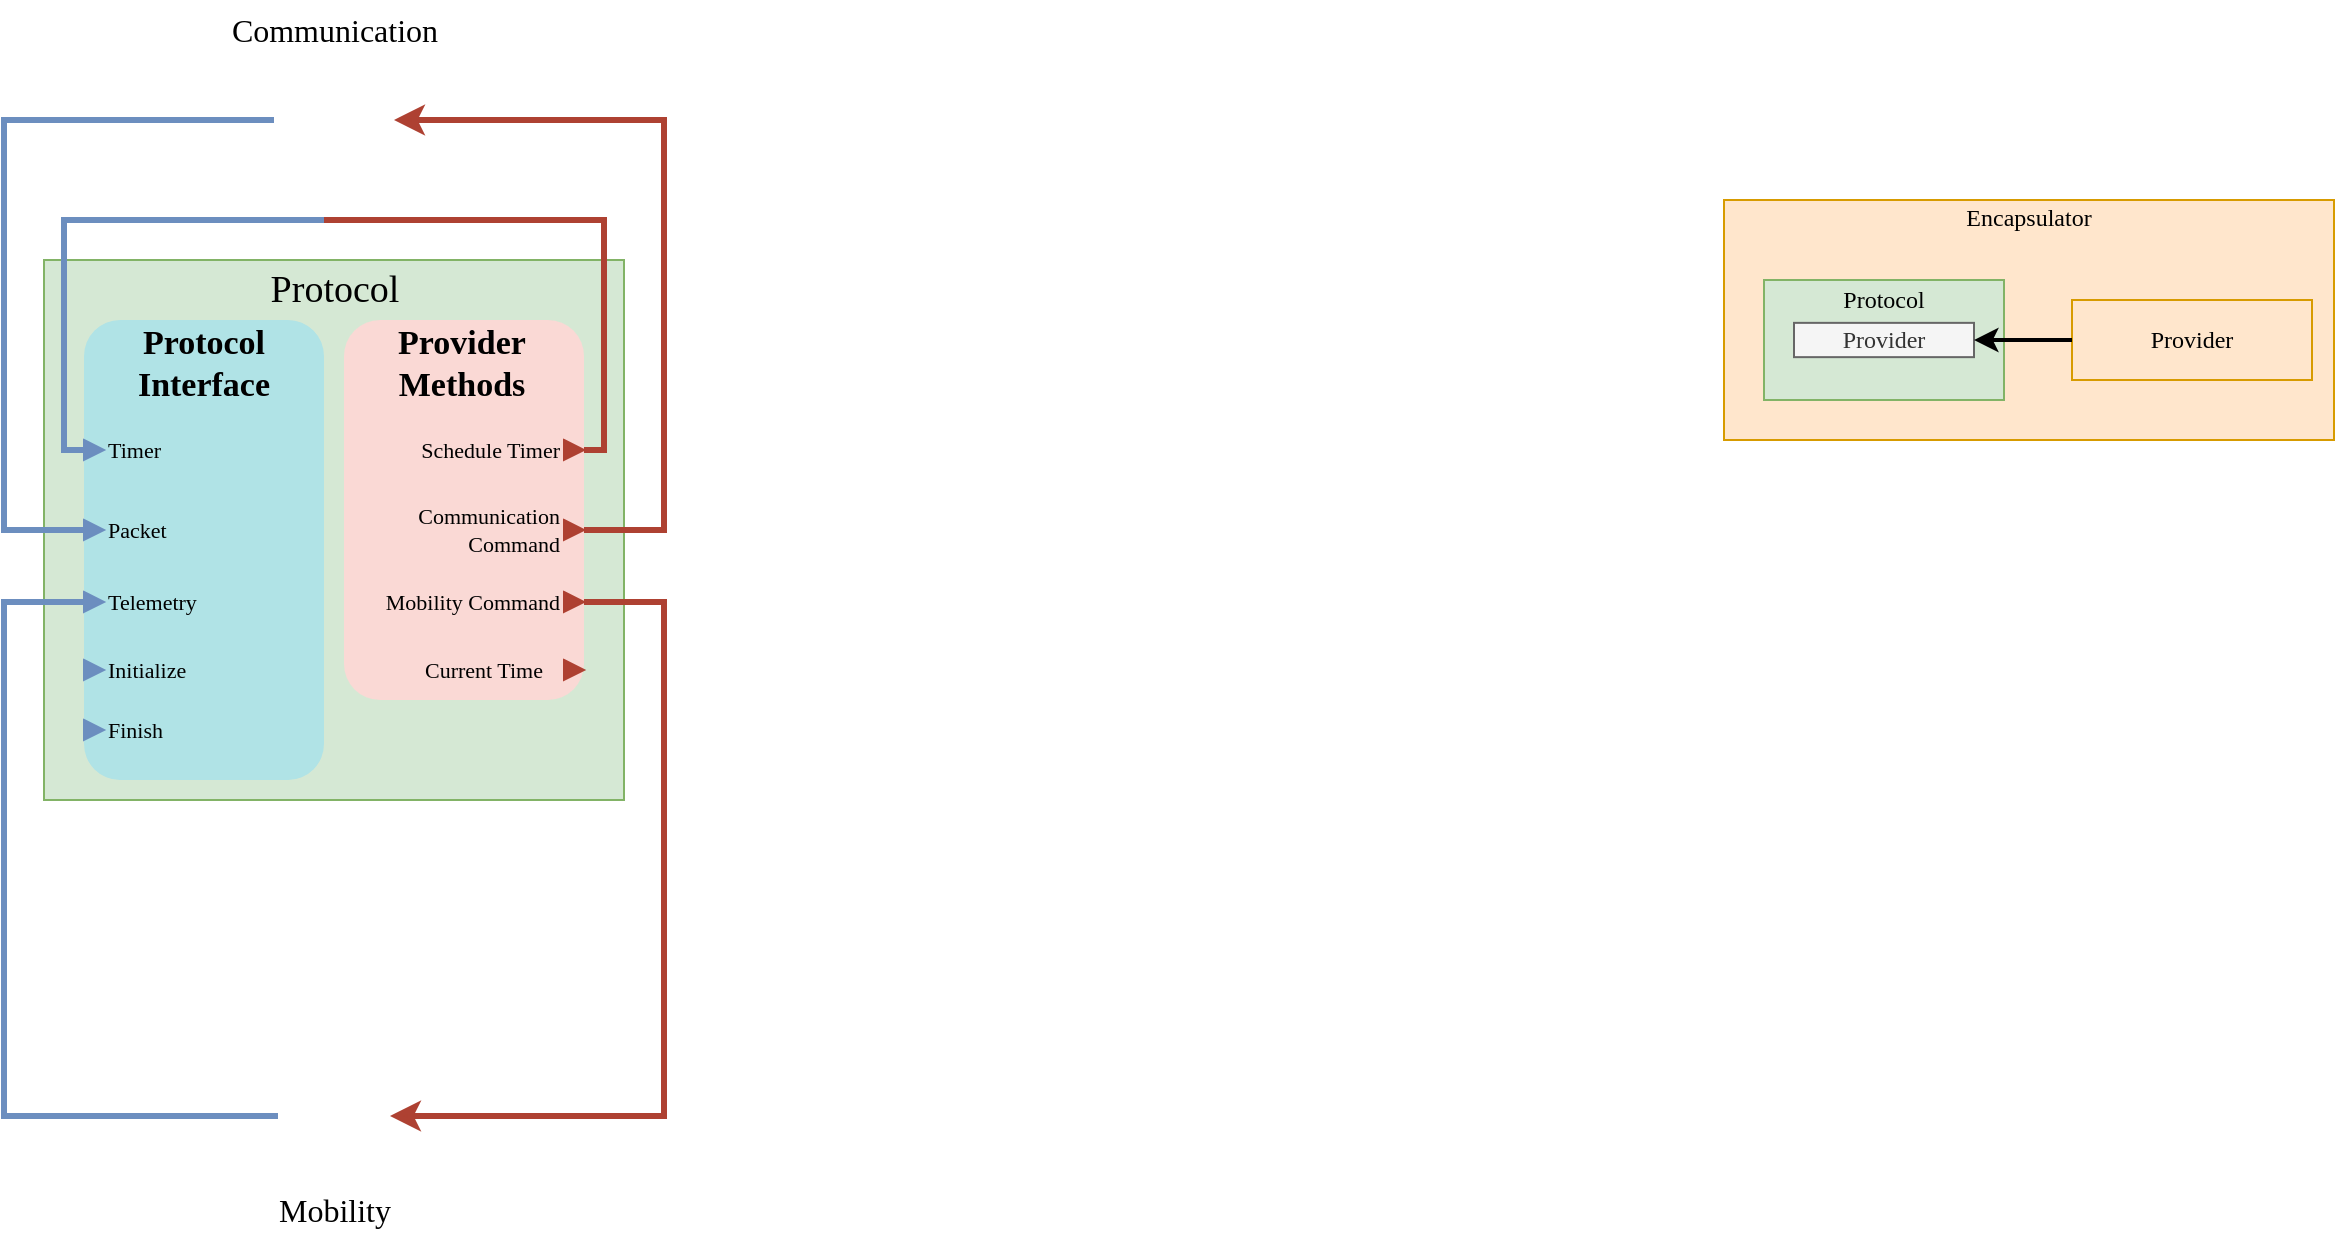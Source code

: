 <mxfile version="21.6.6" type="github">
  <diagram name="Página-1" id="JFDIJl9FU-yym7yxDOXc">
    <mxGraphModel dx="2261" dy="746" grid="1" gridSize="10" guides="1" tooltips="1" connect="1" arrows="1" fold="1" page="1" pageScale="1" pageWidth="827" pageHeight="1169" math="0" shadow="0">
      <root>
        <mxCell id="0" />
        <mxCell id="1" parent="0" />
        <mxCell id="QErxzdIJ6907Oo8gtUWh-29" value="" style="rounded=0;whiteSpace=wrap;html=1;fillColor=#d5e8d4;strokeColor=#82b366;fontFamily=Verdana;" vertex="1" parent="1">
          <mxGeometry x="-600" y="210" width="290" height="270" as="geometry" />
        </mxCell>
        <mxCell id="QErxzdIJ6907Oo8gtUWh-71" value="" style="rounded=1;whiteSpace=wrap;html=1;strokeColor=none;fillColor=#fad9d5;fontFamily=Verdana;" vertex="1" parent="1">
          <mxGeometry x="-450" y="240" width="120" height="190" as="geometry" />
        </mxCell>
        <mxCell id="QErxzdIJ6907Oo8gtUWh-72" value="&lt;font size=&quot;1&quot;&gt;&lt;b style=&quot;font-size: 17px;&quot;&gt;Provider Methods&lt;/b&gt;&lt;/font&gt;" style="text;html=1;strokeColor=none;fillColor=none;align=center;verticalAlign=middle;whiteSpace=wrap;rounded=0;rotation=0;fontFamily=Verdana;" vertex="1" parent="1">
          <mxGeometry x="-443.5" y="242" width="103.5" height="40" as="geometry" />
        </mxCell>
        <mxCell id="QErxzdIJ6907Oo8gtUWh-69" value="" style="rounded=1;whiteSpace=wrap;html=1;strokeColor=none;fillColor=#b0e3e6;fontFamily=Verdana;" vertex="1" parent="1">
          <mxGeometry x="-580" y="240" width="120" height="230" as="geometry" />
        </mxCell>
        <mxCell id="QErxzdIJ6907Oo8gtUWh-24" value="" style="group;verticalAlign=middle;horizontal=0;fillColor=#ffe6cc;strokeColor=#d79b00;container=0;fontFamily=Verdana;" vertex="1" connectable="0" parent="1">
          <mxGeometry x="240" y="180" width="305" height="120" as="geometry" />
        </mxCell>
        <mxCell id="QErxzdIJ6907Oo8gtUWh-26" value="Encapsulator" style="text;html=1;strokeColor=none;fillColor=none;align=center;verticalAlign=middle;whiteSpace=wrap;rounded=0;fontFamily=Verdana;" vertex="1" parent="1">
          <mxGeometry x="316.25" y="179.996" width="152.5" height="18.095" as="geometry" />
        </mxCell>
        <mxCell id="QErxzdIJ6907Oo8gtUWh-16" value="" style="group;verticalAlign=middle;horizontal=0;fillColor=#ffe6cc;strokeColor=#d79b00;fontFamily=Verdana;" vertex="1" connectable="0" parent="1">
          <mxGeometry x="414" y="230" width="120" height="40" as="geometry" />
        </mxCell>
        <mxCell id="QErxzdIJ6907Oo8gtUWh-17" value="" style="rounded=0;whiteSpace=wrap;html=1;fillColor=#ffe6cc;strokeColor=#d79b00;fontFamily=Verdana;" vertex="1" parent="QErxzdIJ6907Oo8gtUWh-16">
          <mxGeometry width="120" height="40" as="geometry" />
        </mxCell>
        <mxCell id="QErxzdIJ6907Oo8gtUWh-19" value="Provider" style="text;html=1;strokeColor=none;fillColor=none;align=center;verticalAlign=middle;whiteSpace=wrap;rounded=0;fontFamily=Verdana;" vertex="1" parent="QErxzdIJ6907Oo8gtUWh-16">
          <mxGeometry x="30" y="15.71" width="60" height="8.571" as="geometry" />
        </mxCell>
        <mxCell id="QErxzdIJ6907Oo8gtUWh-5" value="" style="group;verticalAlign=middle;horizontal=0;fontFamily=Verdana;" vertex="1" connectable="0" parent="1">
          <mxGeometry x="260" y="220" width="130" height="60" as="geometry" />
        </mxCell>
        <mxCell id="QErxzdIJ6907Oo8gtUWh-2" value="" style="rounded=0;whiteSpace=wrap;html=1;fillColor=#d5e8d4;strokeColor=#82b366;fontFamily=Verdana;" vertex="1" parent="QErxzdIJ6907Oo8gtUWh-5">
          <mxGeometry width="120" height="60" as="geometry" />
        </mxCell>
        <mxCell id="QErxzdIJ6907Oo8gtUWh-6" value="Protocol" style="text;html=1;strokeColor=none;fillColor=none;align=center;verticalAlign=middle;whiteSpace=wrap;rounded=0;fontFamily=Verdana;" vertex="1" parent="QErxzdIJ6907Oo8gtUWh-5">
          <mxGeometry x="30" width="60" height="20" as="geometry" />
        </mxCell>
        <mxCell id="QErxzdIJ6907Oo8gtUWh-14" value="Provider" style="rounded=0;whiteSpace=wrap;html=1;fillColor=#f5f5f5;strokeColor=#666666;fontColor=#333333;fontFamily=Verdana;" vertex="1" parent="QErxzdIJ6907Oo8gtUWh-5">
          <mxGeometry x="15" y="21.429" width="90" height="17.143" as="geometry" />
        </mxCell>
        <mxCell id="QErxzdIJ6907Oo8gtUWh-27" style="edgeStyle=orthogonalEdgeStyle;rounded=0;orthogonalLoop=1;jettySize=auto;html=1;exitX=0;exitY=0.5;exitDx=0;exitDy=0;entryX=1;entryY=0.5;entryDx=0;entryDy=0;strokeWidth=2;fontFamily=Verdana;" edge="1" parent="1" source="QErxzdIJ6907Oo8gtUWh-17" target="QErxzdIJ6907Oo8gtUWh-14">
          <mxGeometry relative="1" as="geometry" />
        </mxCell>
        <mxCell id="QErxzdIJ6907Oo8gtUWh-30" value="&lt;font style=&quot;font-size: 19px;&quot;&gt;Protocol&lt;/font&gt;" style="text;html=1;strokeColor=none;fillColor=none;align=center;verticalAlign=middle;whiteSpace=wrap;rounded=0;fontFamily=Verdana;" vertex="1" parent="1">
          <mxGeometry x="-492.5" y="210" width="75" height="30" as="geometry" />
        </mxCell>
        <mxCell id="QErxzdIJ6907Oo8gtUWh-32" value="" style="triangle;whiteSpace=wrap;html=1;fillColor=#6c8ebf;strokeColor=#6c8ebf;fontFamily=Verdana;" vertex="1" parent="1">
          <mxGeometry x="-580" y="300" width="10" height="10" as="geometry" />
        </mxCell>
        <mxCell id="QErxzdIJ6907Oo8gtUWh-33" value="" style="triangle;whiteSpace=wrap;html=1;fillColor=#6c8ebf;strokeColor=#6c8ebf;fontFamily=Verdana;" vertex="1" parent="1">
          <mxGeometry x="-580" y="340" width="10" height="10" as="geometry" />
        </mxCell>
        <mxCell id="QErxzdIJ6907Oo8gtUWh-34" value="" style="triangle;whiteSpace=wrap;html=1;fillColor=#6c8ebf;strokeColor=#6c8ebf;fontFamily=Verdana;" vertex="1" parent="1">
          <mxGeometry x="-580" y="376" width="10" height="10" as="geometry" />
        </mxCell>
        <mxCell id="QErxzdIJ6907Oo8gtUWh-35" value="Timer" style="text;html=1;strokeColor=none;fillColor=none;align=left;verticalAlign=middle;whiteSpace=wrap;rounded=0;fontSize=11;fontFamily=Verdana;" vertex="1" parent="1">
          <mxGeometry x="-570" y="290" width="40" height="30" as="geometry" />
        </mxCell>
        <mxCell id="QErxzdIJ6907Oo8gtUWh-36" value="Packet" style="text;html=1;strokeColor=none;fillColor=none;align=left;verticalAlign=middle;whiteSpace=wrap;rounded=0;fontSize=11;fontFamily=Verdana;" vertex="1" parent="1">
          <mxGeometry x="-570" y="330" width="40" height="30" as="geometry" />
        </mxCell>
        <mxCell id="QErxzdIJ6907Oo8gtUWh-37" value="Telemetry" style="text;html=1;strokeColor=none;fillColor=none;align=left;verticalAlign=middle;whiteSpace=wrap;rounded=0;fontSize=11;fontFamily=Verdana;" vertex="1" parent="1">
          <mxGeometry x="-570" y="366" width="60" height="30" as="geometry" />
        </mxCell>
        <mxCell id="QErxzdIJ6907Oo8gtUWh-44" style="edgeStyle=orthogonalEdgeStyle;rounded=0;orthogonalLoop=1;jettySize=auto;html=1;exitX=0;exitY=0.5;exitDx=0;exitDy=0;entryX=0;entryY=0.5;entryDx=0;entryDy=0;endArrow=none;endFill=0;fillColor=#dae8fc;strokeColor=#6c8ebf;strokeWidth=3;fontFamily=Verdana;" edge="1" parent="1" source="QErxzdIJ6907Oo8gtUWh-42" target="QErxzdIJ6907Oo8gtUWh-33">
          <mxGeometry relative="1" as="geometry">
            <Array as="points">
              <mxPoint x="-620" y="140" />
              <mxPoint x="-620" y="345" />
            </Array>
          </mxGeometry>
        </mxCell>
        <mxCell id="QErxzdIJ6907Oo8gtUWh-42" value="" style="shape=image;verticalLabelPosition=bottom;labelBackgroundColor=#ffffff;verticalAlign=top;aspect=fixed;imageAspect=0;image=https://bbn1.bbnradio.org/portuguese/wp-content/uploads/sites/6/2013/04/radio-tower-512-icon-201310543.png;fontFamily=Verdana;" vertex="1" parent="1">
          <mxGeometry x="-485" y="110" width="60" height="60" as="geometry" />
        </mxCell>
        <mxCell id="QErxzdIJ6907Oo8gtUWh-46" style="edgeStyle=orthogonalEdgeStyle;rounded=0;orthogonalLoop=1;jettySize=auto;html=1;exitX=0;exitY=0.5;exitDx=0;exitDy=0;entryX=0;entryY=0.5;entryDx=0;entryDy=0;endArrow=none;endFill=0;fillColor=#dae8fc;strokeColor=#6c8ebf;strokeWidth=3;fontFamily=Verdana;" edge="1" parent="1" source="QErxzdIJ6907Oo8gtUWh-43" target="QErxzdIJ6907Oo8gtUWh-34">
          <mxGeometry relative="1" as="geometry">
            <Array as="points">
              <mxPoint x="-620" y="638" />
              <mxPoint x="-620" y="381" />
            </Array>
          </mxGeometry>
        </mxCell>
        <mxCell id="QErxzdIJ6907Oo8gtUWh-43" value="" style="shape=image;verticalLabelPosition=bottom;labelBackgroundColor=#ffffff;verticalAlign=top;aspect=fixed;imageAspect=0;image=https://cdn-icons-png.flaticon.com/512/5115/5115780.png;fontFamily=Verdana;" vertex="1" parent="1">
          <mxGeometry x="-483" y="610" width="56" height="56" as="geometry" />
        </mxCell>
        <mxCell id="QErxzdIJ6907Oo8gtUWh-54" style="edgeStyle=orthogonalEdgeStyle;rounded=0;orthogonalLoop=1;jettySize=auto;html=1;exitX=1;exitY=0.5;exitDx=0;exitDy=0;entryX=0;entryY=0.5;entryDx=0;entryDy=0;endArrow=none;endFill=0;fillColor=#dae8fc;strokeColor=#6c8ebf;strokeWidth=3;fontFamily=Verdana;" edge="1" parent="1" source="QErxzdIJ6907Oo8gtUWh-47" target="QErxzdIJ6907Oo8gtUWh-32">
          <mxGeometry relative="1" as="geometry">
            <Array as="points">
              <mxPoint x="-320" y="305" />
              <mxPoint x="-320" y="190" />
              <mxPoint x="-590" y="190" />
              <mxPoint x="-590" y="305" />
            </Array>
          </mxGeometry>
        </mxCell>
        <mxCell id="QErxzdIJ6907Oo8gtUWh-56" style="edgeStyle=orthogonalEdgeStyle;rounded=0;orthogonalLoop=1;jettySize=auto;html=1;exitX=1;exitY=0.5;exitDx=0;exitDy=0;strokeWidth=3;endArrow=none;endFill=0;fillColor=#fad9d5;strokeColor=#ae4132;fontFamily=Verdana;" edge="1" parent="1" source="QErxzdIJ6907Oo8gtUWh-47">
          <mxGeometry relative="1" as="geometry">
            <mxPoint x="-460" y="190" as="targetPoint" />
            <Array as="points">
              <mxPoint x="-320" y="305" />
              <mxPoint x="-320" y="190" />
            </Array>
          </mxGeometry>
        </mxCell>
        <mxCell id="QErxzdIJ6907Oo8gtUWh-47" value="" style="triangle;whiteSpace=wrap;html=1;fillColor=#AE4132;strokeColor=#ae4132;fontFamily=Verdana;" vertex="1" parent="1">
          <mxGeometry x="-340" y="300" width="10" height="10" as="geometry" />
        </mxCell>
        <mxCell id="QErxzdIJ6907Oo8gtUWh-53" style="edgeStyle=orthogonalEdgeStyle;rounded=0;orthogonalLoop=1;jettySize=auto;html=1;exitX=1;exitY=0.5;exitDx=0;exitDy=0;entryX=1;entryY=0.5;entryDx=0;entryDy=0;strokeWidth=3;strokeColor=#ae4132;fillColor=#fad9d5;fontFamily=Verdana;" edge="1" parent="1" source="QErxzdIJ6907Oo8gtUWh-48" target="QErxzdIJ6907Oo8gtUWh-42">
          <mxGeometry relative="1" as="geometry">
            <Array as="points">
              <mxPoint x="-290" y="345" />
              <mxPoint x="-290" y="140" />
            </Array>
          </mxGeometry>
        </mxCell>
        <mxCell id="QErxzdIJ6907Oo8gtUWh-48" value="" style="triangle;whiteSpace=wrap;html=1;fillColor=#AE4132;strokeColor=#ae4132;fontFamily=Verdana;" vertex="1" parent="1">
          <mxGeometry x="-340" y="340" width="10" height="10" as="geometry" />
        </mxCell>
        <mxCell id="QErxzdIJ6907Oo8gtUWh-55" style="edgeStyle=orthogonalEdgeStyle;rounded=0;orthogonalLoop=1;jettySize=auto;html=1;exitX=1;exitY=0.5;exitDx=0;exitDy=0;entryX=1;entryY=0.5;entryDx=0;entryDy=0;strokeWidth=3;strokeColor=#ae4132;fillColor=#fad9d5;fontFamily=Verdana;" edge="1" parent="1" source="QErxzdIJ6907Oo8gtUWh-49" target="QErxzdIJ6907Oo8gtUWh-43">
          <mxGeometry relative="1" as="geometry">
            <Array as="points">
              <mxPoint x="-290" y="381" />
              <mxPoint x="-290" y="638" />
            </Array>
          </mxGeometry>
        </mxCell>
        <mxCell id="QErxzdIJ6907Oo8gtUWh-49" value="" style="triangle;whiteSpace=wrap;html=1;fillColor=#AE4132;strokeColor=#ae4132;fontFamily=Verdana;" vertex="1" parent="1">
          <mxGeometry x="-340" y="376" width="10" height="10" as="geometry" />
        </mxCell>
        <mxCell id="QErxzdIJ6907Oo8gtUWh-50" value="Schedule Timer" style="text;html=1;strokeColor=none;fillColor=none;align=right;verticalAlign=middle;whiteSpace=wrap;rounded=0;fontSize=11;fontFamily=Verdana;" vertex="1" parent="1">
          <mxGeometry x="-450" y="290" width="110" height="30" as="geometry" />
        </mxCell>
        <mxCell id="QErxzdIJ6907Oo8gtUWh-51" value="Communication Command" style="text;html=1;strokeColor=none;fillColor=none;align=right;verticalAlign=middle;whiteSpace=wrap;rounded=0;fontSize=11;fontFamily=Verdana;" vertex="1" parent="1">
          <mxGeometry x="-460" y="330" width="120" height="30" as="geometry" />
        </mxCell>
        <mxCell id="QErxzdIJ6907Oo8gtUWh-52" value="Mobility Command" style="text;html=1;strokeColor=none;fillColor=none;align=right;verticalAlign=middle;whiteSpace=wrap;rounded=0;fontSize=11;fontFamily=Verdana;" vertex="1" parent="1">
          <mxGeometry x="-460" y="366" width="120" height="30" as="geometry" />
        </mxCell>
        <mxCell id="QErxzdIJ6907Oo8gtUWh-57" value="&lt;font style=&quot;font-size: 16px;&quot;&gt;Communication&lt;/font&gt;" style="text;html=1;strokeColor=none;fillColor=none;align=center;verticalAlign=middle;whiteSpace=wrap;rounded=0;fontFamily=Verdana;" vertex="1" parent="1">
          <mxGeometry x="-521.5" y="80" width="133" height="30" as="geometry" />
        </mxCell>
        <mxCell id="QErxzdIJ6907Oo8gtUWh-58" value="&lt;font style=&quot;font-size: 16px;&quot;&gt;Mobility&lt;/font&gt;" style="text;html=1;strokeColor=none;fillColor=none;align=center;verticalAlign=middle;whiteSpace=wrap;rounded=0;fontFamily=Verdana;" vertex="1" parent="1">
          <mxGeometry x="-521.5" y="670" width="133" height="30" as="geometry" />
        </mxCell>
        <mxCell id="QErxzdIJ6907Oo8gtUWh-59" value="" style="triangle;whiteSpace=wrap;html=1;fillColor=#AE4132;strokeColor=#ae4132;fontFamily=Verdana;" vertex="1" parent="1">
          <mxGeometry x="-340" y="410" width="10" height="10" as="geometry" />
        </mxCell>
        <mxCell id="QErxzdIJ6907Oo8gtUWh-60" value="Current Time" style="text;html=1;strokeColor=none;fillColor=none;align=center;verticalAlign=middle;whiteSpace=wrap;rounded=0;fontSize=11;fontFamily=Verdana;" vertex="1" parent="1">
          <mxGeometry x="-420" y="400" width="80" height="30" as="geometry" />
        </mxCell>
        <mxCell id="QErxzdIJ6907Oo8gtUWh-63" value="" style="triangle;whiteSpace=wrap;html=1;fillColor=#6c8ebf;strokeColor=#6c8ebf;fontFamily=Verdana;" vertex="1" parent="1">
          <mxGeometry x="-580" y="410" width="10" height="10" as="geometry" />
        </mxCell>
        <mxCell id="QErxzdIJ6907Oo8gtUWh-64" value="Initialize" style="text;html=1;strokeColor=none;fillColor=none;align=left;verticalAlign=middle;whiteSpace=wrap;rounded=0;fontSize=11;fontFamily=Verdana;" vertex="1" parent="1">
          <mxGeometry x="-570" y="400" width="60" height="30" as="geometry" />
        </mxCell>
        <mxCell id="QErxzdIJ6907Oo8gtUWh-65" value="" style="triangle;whiteSpace=wrap;html=1;fillColor=#6c8ebf;strokeColor=#6c8ebf;fontFamily=Verdana;" vertex="1" parent="1">
          <mxGeometry x="-580" y="440" width="10" height="10" as="geometry" />
        </mxCell>
        <mxCell id="QErxzdIJ6907Oo8gtUWh-66" value="Finish" style="text;html=1;strokeColor=none;fillColor=none;align=left;verticalAlign=middle;whiteSpace=wrap;rounded=0;fontSize=11;fontFamily=Verdana;" vertex="1" parent="1">
          <mxGeometry x="-570" y="430" width="60" height="30" as="geometry" />
        </mxCell>
        <mxCell id="QErxzdIJ6907Oo8gtUWh-73" value="&lt;font size=&quot;1&quot;&gt;&lt;b style=&quot;font-size: 17px;&quot;&gt;Protocol Interface&lt;br&gt;&lt;/b&gt;&lt;/font&gt;" style="text;html=1;strokeColor=none;fillColor=none;align=center;verticalAlign=middle;whiteSpace=wrap;rounded=0;rotation=0;fontFamily=Verdana;" vertex="1" parent="1">
          <mxGeometry x="-571.75" y="242" width="103.5" height="40" as="geometry" />
        </mxCell>
      </root>
    </mxGraphModel>
  </diagram>
</mxfile>
